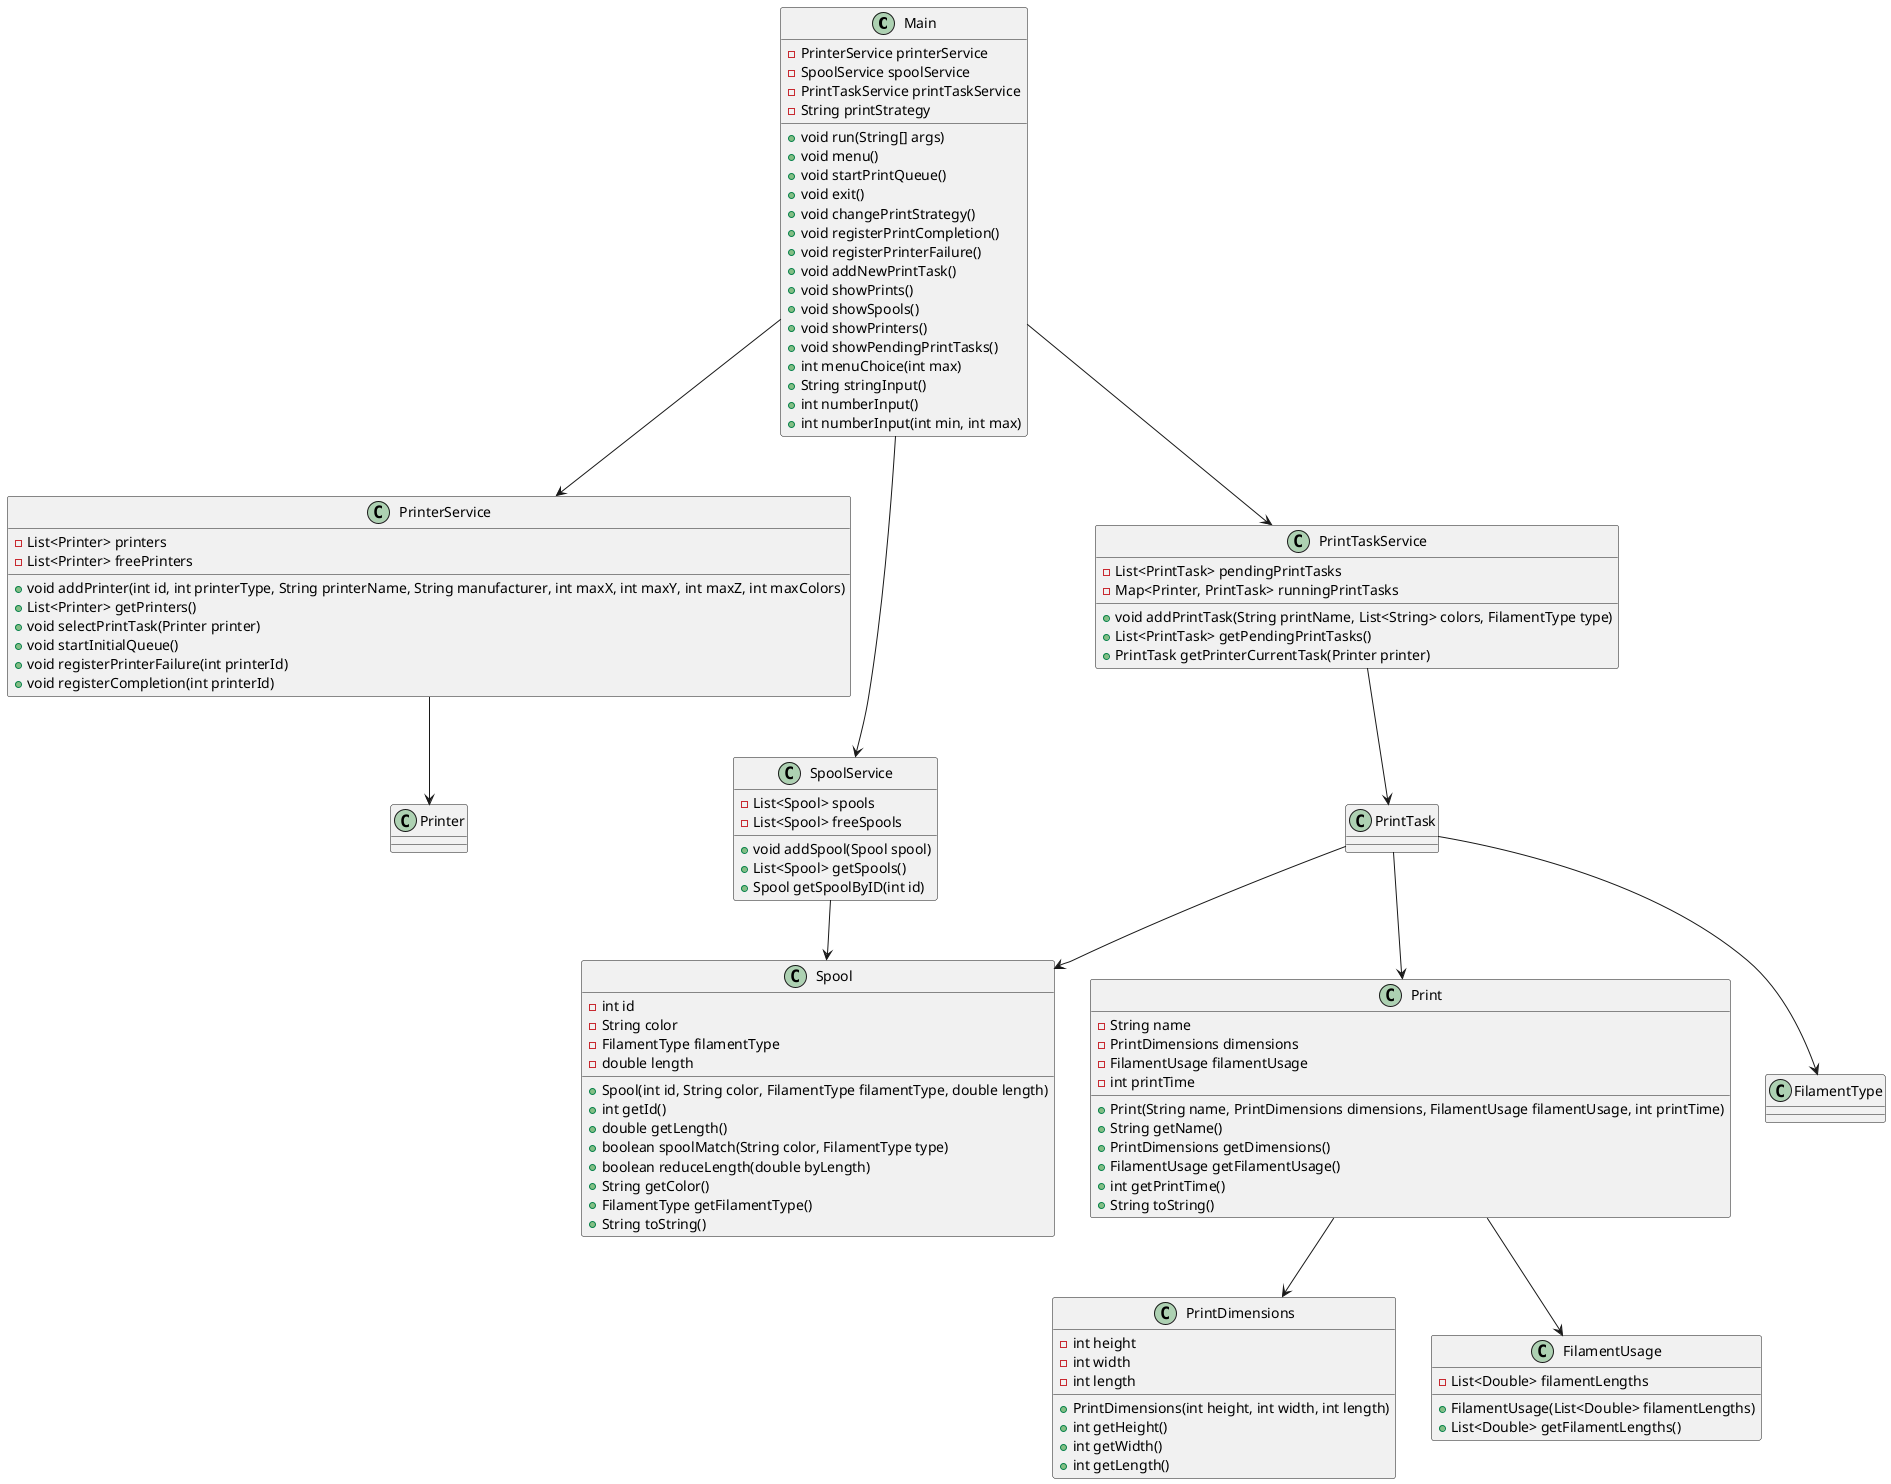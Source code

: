 @startuml
class Main {
    - PrinterService printerService
    - SpoolService spoolService
    - PrintTaskService printTaskService
    - String printStrategy
    + void run(String[] args)
    + void menu()
    + void startPrintQueue()
    + void exit()
    + void changePrintStrategy()
    + void registerPrintCompletion()
    + void registerPrinterFailure()
    + void addNewPrintTask()
    + void showPrints()
    + void showSpools()
    + void showPrinters()
    + void showPendingPrintTasks()
    + int menuChoice(int max)
    + String stringInput()
    + int numberInput()
    + int numberInput(int min, int max)
}

class PrinterService {
    - List<Printer> printers
    - List<Printer> freePrinters
    + void addPrinter(int id, int printerType, String printerName, String manufacturer, int maxX, int maxY, int maxZ, int maxColors)
    + List<Printer> getPrinters()
    + void selectPrintTask(Printer printer)
    + void startInitialQueue()
    + void registerPrinterFailure(int printerId)
    + void registerCompletion(int printerId)
}

class SpoolService {
    - List<Spool> spools
    - List<Spool> freeSpools
    + void addSpool(Spool spool)
    + List<Spool> getSpools()
    + Spool getSpoolByID(int id)
}

class PrintTaskService {
    - List<PrintTask> pendingPrintTasks
    - Map<Printer, PrintTask> runningPrintTasks
    + void addPrintTask(String printName, List<String> colors, FilamentType type)
    + List<PrintTask> getPendingPrintTasks()
    + PrintTask getPrinterCurrentTask(Printer printer)
}

class Print {
    - String name
    - PrintDimensions dimensions
    - FilamentUsage filamentUsage
    - int printTime
    + Print(String name, PrintDimensions dimensions, FilamentUsage filamentUsage, int printTime)
    + String getName()
    + PrintDimensions getDimensions()
    + FilamentUsage getFilamentUsage()
    + int getPrintTime()
    + String toString()
}

class PrintDimensions {
    - int height
    - int width
    - int length
    + PrintDimensions(int height, int width, int length)
    + int getHeight()
    + int getWidth()
    + int getLength()
}

class FilamentUsage {
    - List<Double> filamentLengths
    + FilamentUsage(List<Double> filamentLengths)
    + List<Double> getFilamentLengths()
}

class Spool {
    - int id
    - String color
    - FilamentType filamentType
    - double length
    + Spool(int id, String color, FilamentType filamentType, double length)
    + int getId()
    + double getLength()
    + boolean spoolMatch(String color, FilamentType type)
    + boolean reduceLength(double byLength)
    + String getColor()
    + FilamentType getFilamentType()
    + String toString()
}

Main --> PrinterService
Main --> SpoolService
Main --> PrintTaskService
PrinterService --> Printer
SpoolService --> Spool
PrintTaskService --> PrintTask
PrintTask --> Print
PrintTask --> Spool
PrintTask --> FilamentType
Print --> PrintDimensions
Print --> FilamentUsage
@enduml